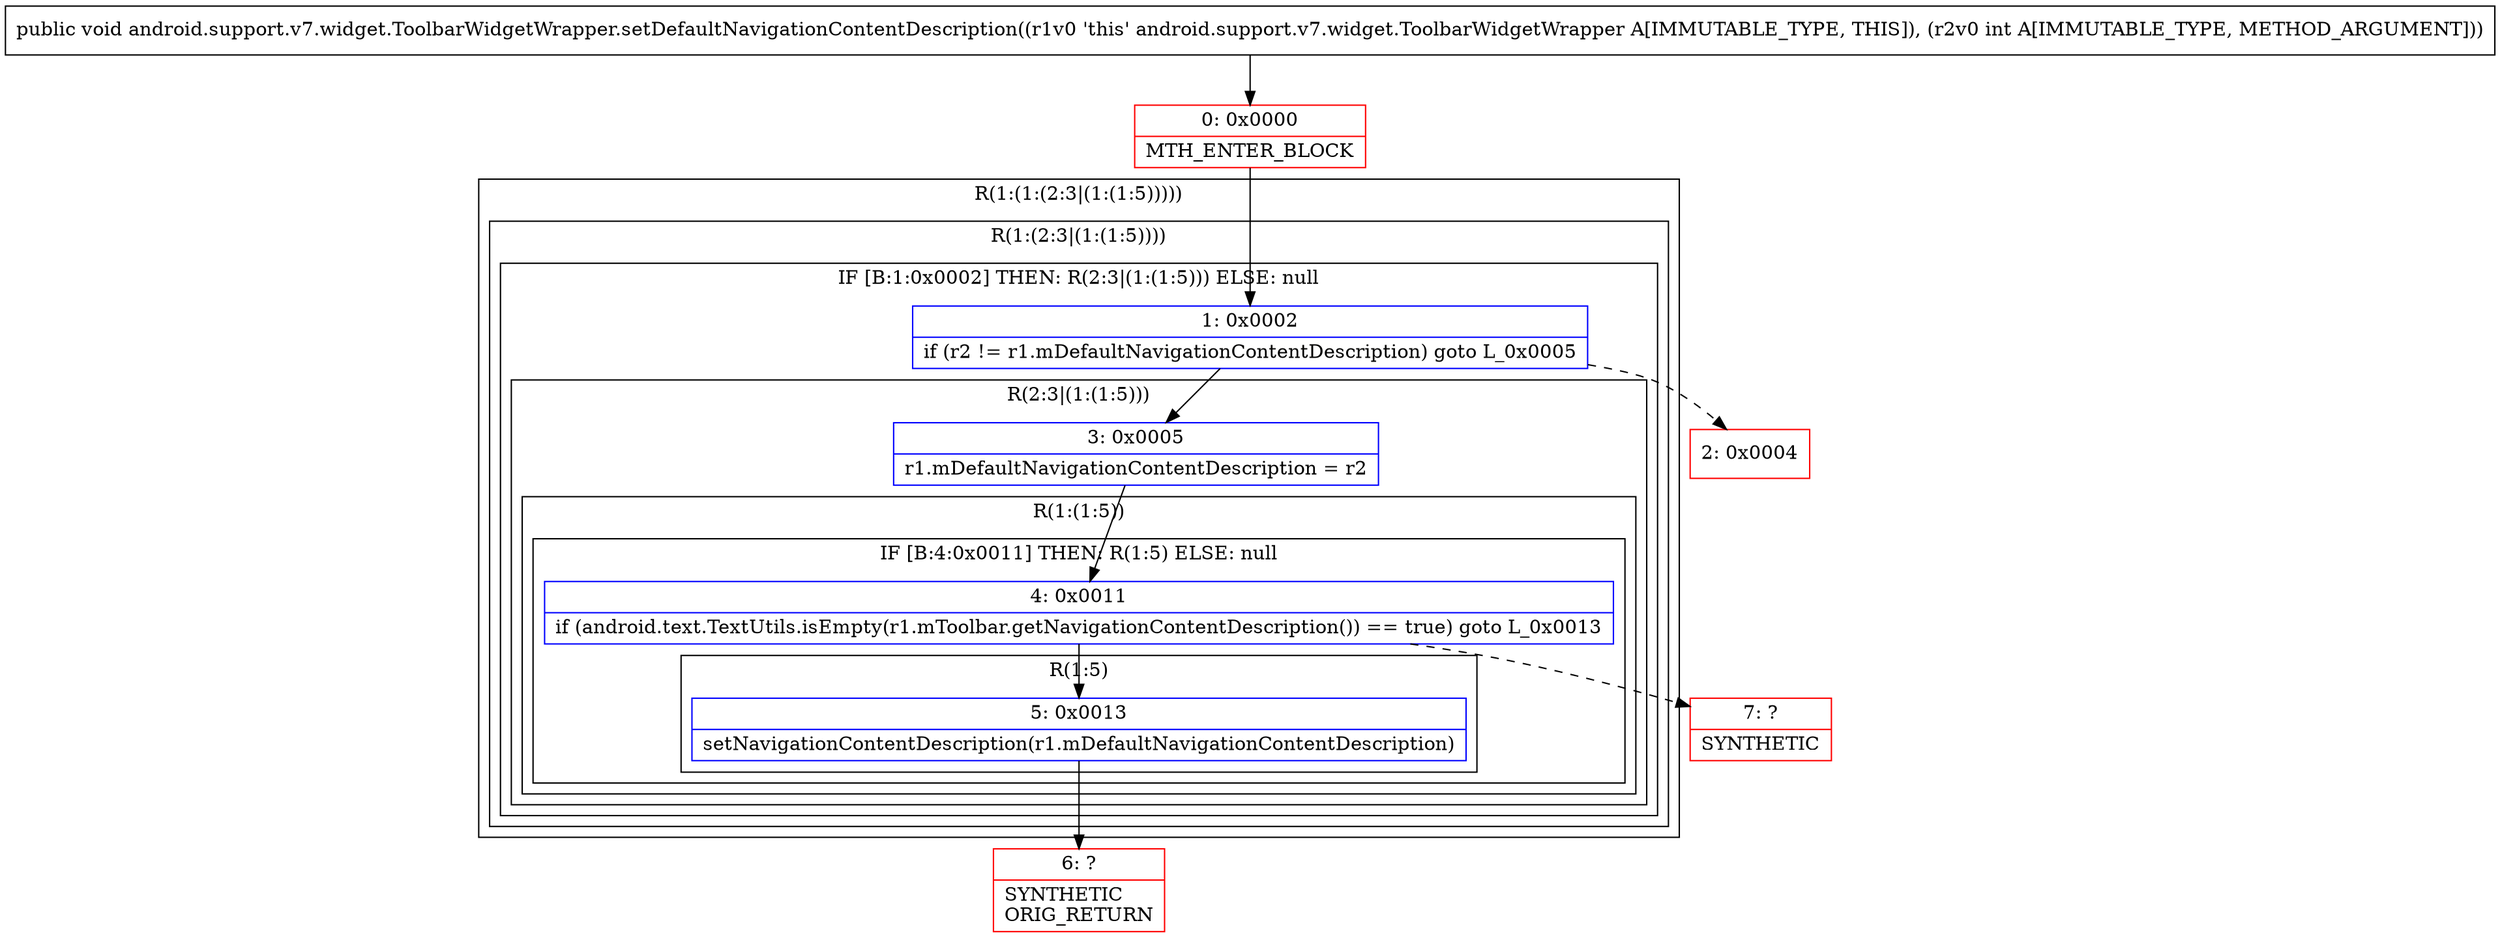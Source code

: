 digraph "CFG forandroid.support.v7.widget.ToolbarWidgetWrapper.setDefaultNavigationContentDescription(I)V" {
subgraph cluster_Region_1481808413 {
label = "R(1:(1:(2:3|(1:(1:5)))))";
node [shape=record,color=blue];
subgraph cluster_Region_1914364006 {
label = "R(1:(2:3|(1:(1:5))))";
node [shape=record,color=blue];
subgraph cluster_IfRegion_1579394427 {
label = "IF [B:1:0x0002] THEN: R(2:3|(1:(1:5))) ELSE: null";
node [shape=record,color=blue];
Node_1 [shape=record,label="{1\:\ 0x0002|if (r2 != r1.mDefaultNavigationContentDescription) goto L_0x0005\l}"];
subgraph cluster_Region_1119259014 {
label = "R(2:3|(1:(1:5)))";
node [shape=record,color=blue];
Node_3 [shape=record,label="{3\:\ 0x0005|r1.mDefaultNavigationContentDescription = r2\l}"];
subgraph cluster_Region_251163071 {
label = "R(1:(1:5))";
node [shape=record,color=blue];
subgraph cluster_IfRegion_725920214 {
label = "IF [B:4:0x0011] THEN: R(1:5) ELSE: null";
node [shape=record,color=blue];
Node_4 [shape=record,label="{4\:\ 0x0011|if (android.text.TextUtils.isEmpty(r1.mToolbar.getNavigationContentDescription()) == true) goto L_0x0013\l}"];
subgraph cluster_Region_1754257848 {
label = "R(1:5)";
node [shape=record,color=blue];
Node_5 [shape=record,label="{5\:\ 0x0013|setNavigationContentDescription(r1.mDefaultNavigationContentDescription)\l}"];
}
}
}
}
}
}
}
Node_0 [shape=record,color=red,label="{0\:\ 0x0000|MTH_ENTER_BLOCK\l}"];
Node_2 [shape=record,color=red,label="{2\:\ 0x0004}"];
Node_6 [shape=record,color=red,label="{6\:\ ?|SYNTHETIC\lORIG_RETURN\l}"];
Node_7 [shape=record,color=red,label="{7\:\ ?|SYNTHETIC\l}"];
MethodNode[shape=record,label="{public void android.support.v7.widget.ToolbarWidgetWrapper.setDefaultNavigationContentDescription((r1v0 'this' android.support.v7.widget.ToolbarWidgetWrapper A[IMMUTABLE_TYPE, THIS]), (r2v0 int A[IMMUTABLE_TYPE, METHOD_ARGUMENT])) }"];
MethodNode -> Node_0;
Node_1 -> Node_2[style=dashed];
Node_1 -> Node_3;
Node_3 -> Node_4;
Node_4 -> Node_5;
Node_4 -> Node_7[style=dashed];
Node_5 -> Node_6;
Node_0 -> Node_1;
}

